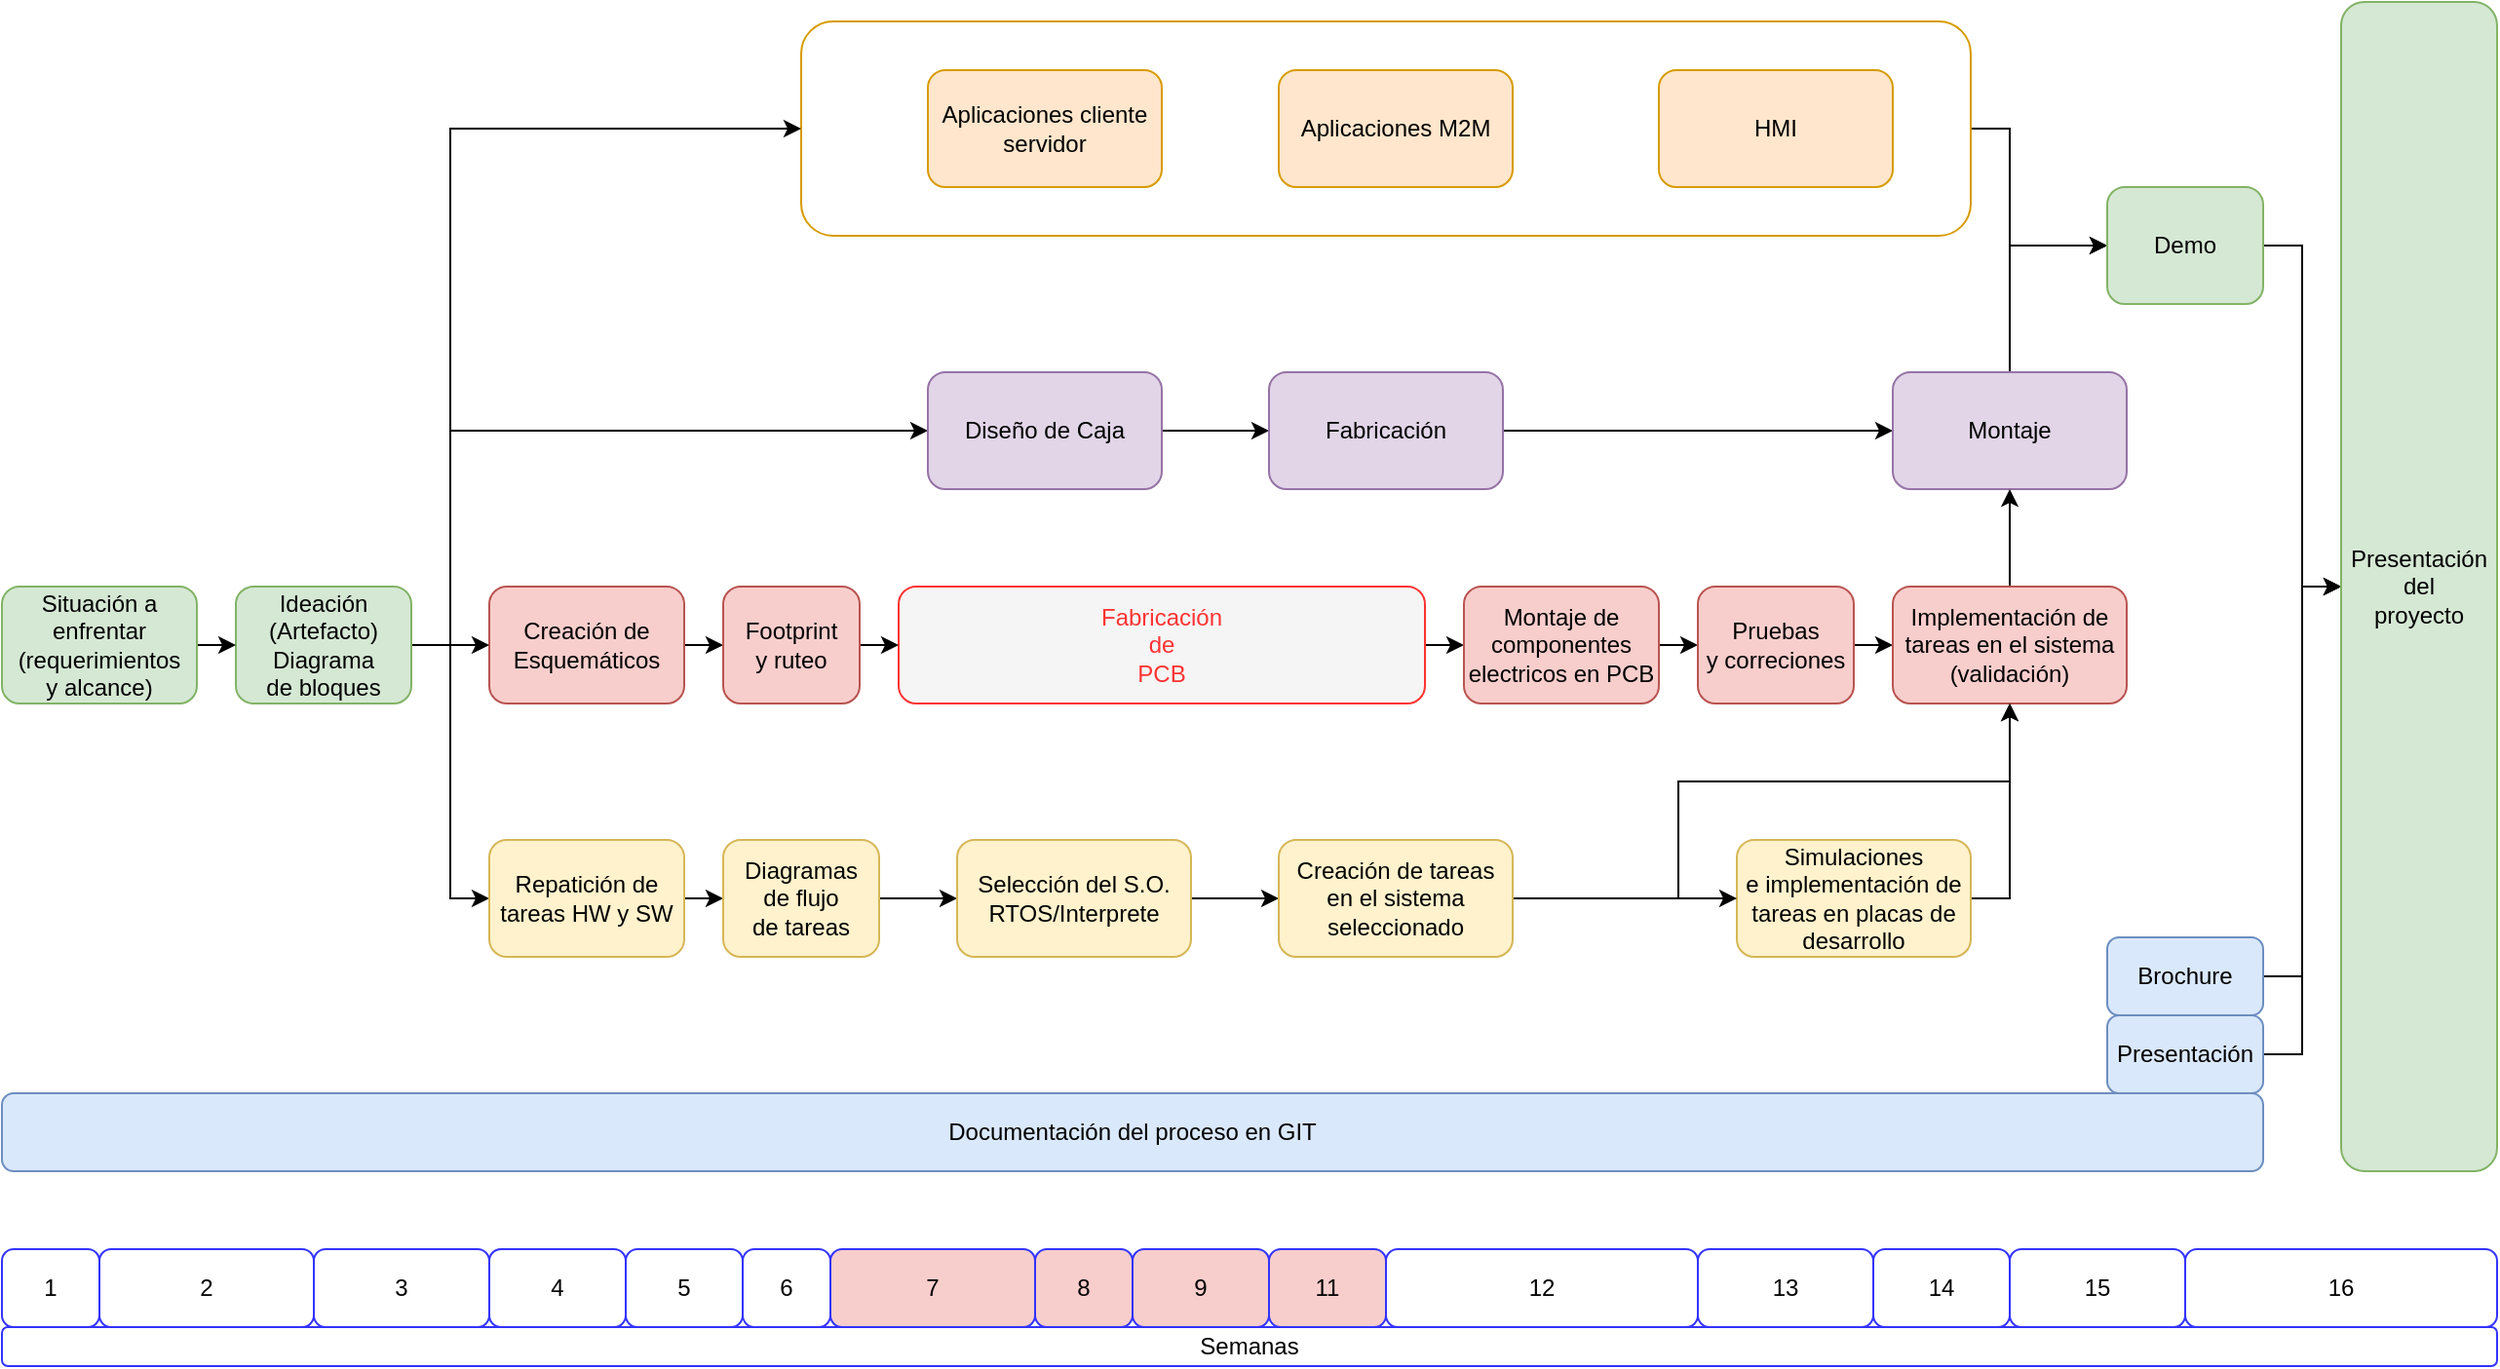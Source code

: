 <mxfile version="15.4.0" type="device"><diagram id="yIVfuxdvVqwUNeL6nfYk" name="Page-1"><mxGraphModel dx="1420" dy="958" grid="1" gridSize="10" guides="1" tooltips="1" connect="1" arrows="1" fold="1" page="1" pageScale="1" pageWidth="1100" pageHeight="850" math="0" shadow="0"><root><mxCell id="0"/><mxCell id="1" parent="0"/><mxCell id="ePUCAlKHX1bpy0kAzRh9-91" style="edgeStyle=orthogonalEdgeStyle;rounded=0;orthogonalLoop=1;jettySize=auto;html=1;exitX=1;exitY=0.5;exitDx=0;exitDy=0;entryX=0;entryY=0.5;entryDx=0;entryDy=0;" parent="1" source="ePUCAlKHX1bpy0kAzRh9-66" target="ePUCAlKHX1bpy0kAzRh9-11" edge="1"><mxGeometry relative="1" as="geometry"><Array as="points"><mxPoint x="1060" y="95"/><mxPoint x="1060" y="155"/></Array></mxGeometry></mxCell><mxCell id="ePUCAlKHX1bpy0kAzRh9-66" value="" style="rounded=1;whiteSpace=wrap;html=1;fillColor=none;strokeColor=#d79b00;" parent="1" vertex="1"><mxGeometry x="440" y="40" width="600" height="110" as="geometry"/></mxCell><mxCell id="ePUCAlKHX1bpy0kAzRh9-25" style="edgeStyle=orthogonalEdgeStyle;rounded=0;orthogonalLoop=1;jettySize=auto;html=1;exitX=1;exitY=0.5;exitDx=0;exitDy=0;entryX=0;entryY=0.5;entryDx=0;entryDy=0;" parent="1" source="ePUCAlKHX1bpy0kAzRh9-1" target="ePUCAlKHX1bpy0kAzRh9-9" edge="1"><mxGeometry relative="1" as="geometry"/></mxCell><mxCell id="ePUCAlKHX1bpy0kAzRh9-1" value="Fabricación&lt;br&gt;de&lt;br&gt;PCB" style="rounded=1;whiteSpace=wrap;html=1;fillColor=#f5f5f5;strokeColor=#FF3333;fontColor=#FF3333;" parent="1" vertex="1"><mxGeometry x="490" y="330" width="270" height="60" as="geometry"/></mxCell><mxCell id="ePUCAlKHX1bpy0kAzRh9-23" style="edgeStyle=orthogonalEdgeStyle;rounded=0;orthogonalLoop=1;jettySize=auto;html=1;exitX=1;exitY=0.5;exitDx=0;exitDy=0;entryX=0;entryY=0.5;entryDx=0;entryDy=0;" parent="1" source="ePUCAlKHX1bpy0kAzRh9-2" target="ePUCAlKHX1bpy0kAzRh9-3" edge="1"><mxGeometry relative="1" as="geometry"/></mxCell><mxCell id="ePUCAlKHX1bpy0kAzRh9-2" value="Creación de&lt;br&gt;Esquemáticos" style="rounded=1;whiteSpace=wrap;html=1;fillColor=#f8cecc;strokeColor=#b85450;" parent="1" vertex="1"><mxGeometry x="280" y="330" width="100" height="60" as="geometry"/></mxCell><mxCell id="ePUCAlKHX1bpy0kAzRh9-24" style="edgeStyle=orthogonalEdgeStyle;rounded=0;orthogonalLoop=1;jettySize=auto;html=1;exitX=1;exitY=0.5;exitDx=0;exitDy=0;entryX=0;entryY=0.5;entryDx=0;entryDy=0;" parent="1" source="ePUCAlKHX1bpy0kAzRh9-3" target="ePUCAlKHX1bpy0kAzRh9-1" edge="1"><mxGeometry relative="1" as="geometry"/></mxCell><mxCell id="ePUCAlKHX1bpy0kAzRh9-3" value="Footprint&lt;br&gt;y ruteo" style="rounded=1;whiteSpace=wrap;html=1;fillColor=#f8cecc;strokeColor=#b85450;" parent="1" vertex="1"><mxGeometry x="400" y="330" width="70" height="60" as="geometry"/></mxCell><mxCell id="ePUCAlKHX1bpy0kAzRh9-93" style="edgeStyle=orthogonalEdgeStyle;rounded=0;orthogonalLoop=1;jettySize=auto;html=1;exitX=1;exitY=0.5;exitDx=0;exitDy=0;entryX=0;entryY=0.5;entryDx=0;entryDy=0;" parent="1" source="ePUCAlKHX1bpy0kAzRh9-4" target="ePUCAlKHX1bpy0kAzRh9-85" edge="1"><mxGeometry relative="1" as="geometry"/></mxCell><mxCell id="ePUCAlKHX1bpy0kAzRh9-4" value="Brochure" style="rounded=1;whiteSpace=wrap;html=1;fillColor=#dae8fc;strokeColor=#6c8ebf;" parent="1" vertex="1"><mxGeometry x="1110" y="510" width="80" height="40" as="geometry"/></mxCell><mxCell id="ePUCAlKHX1bpy0kAzRh9-31" style="edgeStyle=orthogonalEdgeStyle;rounded=0;orthogonalLoop=1;jettySize=auto;html=1;exitX=1;exitY=0.5;exitDx=0;exitDy=0;entryX=0;entryY=0.5;entryDx=0;entryDy=0;" parent="1" source="ePUCAlKHX1bpy0kAzRh9-5" target="ePUCAlKHX1bpy0kAzRh9-2" edge="1"><mxGeometry relative="1" as="geometry"/></mxCell><mxCell id="ePUCAlKHX1bpy0kAzRh9-39" style="edgeStyle=orthogonalEdgeStyle;rounded=0;orthogonalLoop=1;jettySize=auto;html=1;exitX=1;exitY=0.5;exitDx=0;exitDy=0;entryX=0;entryY=0.5;entryDx=0;entryDy=0;" parent="1" source="ePUCAlKHX1bpy0kAzRh9-5" target="ePUCAlKHX1bpy0kAzRh9-6" edge="1"><mxGeometry relative="1" as="geometry"><Array as="points"><mxPoint x="260" y="360"/><mxPoint x="260" y="250"/></Array></mxGeometry></mxCell><mxCell id="ePUCAlKHX1bpy0kAzRh9-40" style="edgeStyle=orthogonalEdgeStyle;rounded=0;orthogonalLoop=1;jettySize=auto;html=1;exitX=1;exitY=0.5;exitDx=0;exitDy=0;entryX=0;entryY=0.5;entryDx=0;entryDy=0;" parent="1" source="ePUCAlKHX1bpy0kAzRh9-5" target="ePUCAlKHX1bpy0kAzRh9-12" edge="1"><mxGeometry relative="1" as="geometry"><Array as="points"><mxPoint x="260" y="360"/><mxPoint x="260" y="490"/></Array></mxGeometry></mxCell><mxCell id="ePUCAlKHX1bpy0kAzRh9-69" style="edgeStyle=orthogonalEdgeStyle;rounded=0;orthogonalLoop=1;jettySize=auto;html=1;exitX=1;exitY=0.5;exitDx=0;exitDy=0;entryX=0;entryY=0.5;entryDx=0;entryDy=0;" parent="1" source="ePUCAlKHX1bpy0kAzRh9-5" target="ePUCAlKHX1bpy0kAzRh9-66" edge="1"><mxGeometry relative="1" as="geometry"><Array as="points"><mxPoint x="260" y="360"/><mxPoint x="260" y="95"/></Array></mxGeometry></mxCell><mxCell id="ePUCAlKHX1bpy0kAzRh9-5" value="Ideación&lt;br&gt;(Artefacto)&lt;br&gt;Diagrama&lt;br&gt;de bloques" style="rounded=1;whiteSpace=wrap;html=1;fillColor=#d5e8d4;strokeColor=#82b366;" parent="1" vertex="1"><mxGeometry x="150" y="330" width="90" height="60" as="geometry"/></mxCell><mxCell id="ePUCAlKHX1bpy0kAzRh9-30" style="edgeStyle=orthogonalEdgeStyle;rounded=0;orthogonalLoop=1;jettySize=auto;html=1;exitX=1;exitY=0.5;exitDx=0;exitDy=0;entryX=0;entryY=0.5;entryDx=0;entryDy=0;" parent="1" source="ePUCAlKHX1bpy0kAzRh9-6" target="ePUCAlKHX1bpy0kAzRh9-7" edge="1"><mxGeometry relative="1" as="geometry"/></mxCell><mxCell id="ePUCAlKHX1bpy0kAzRh9-6" value="Diseño de Caja" style="rounded=1;whiteSpace=wrap;html=1;fillColor=#e1d5e7;strokeColor=#9673a6;" parent="1" vertex="1"><mxGeometry x="505" y="220" width="120" height="60" as="geometry"/></mxCell><mxCell id="ePUCAlKHX1bpy0kAzRh9-29" style="edgeStyle=orthogonalEdgeStyle;rounded=0;orthogonalLoop=1;jettySize=auto;html=1;exitX=1;exitY=0.5;exitDx=0;exitDy=0;entryX=0;entryY=0.5;entryDx=0;entryDy=0;" parent="1" source="ePUCAlKHX1bpy0kAzRh9-7" target="ePUCAlKHX1bpy0kAzRh9-8" edge="1"><mxGeometry relative="1" as="geometry"/></mxCell><mxCell id="ePUCAlKHX1bpy0kAzRh9-7" value="Fabricación" style="rounded=1;whiteSpace=wrap;html=1;fillColor=#e1d5e7;strokeColor=#9673a6;" parent="1" vertex="1"><mxGeometry x="680" y="220" width="120" height="60" as="geometry"/></mxCell><mxCell id="ePUCAlKHX1bpy0kAzRh9-68" style="edgeStyle=orthogonalEdgeStyle;rounded=0;orthogonalLoop=1;jettySize=auto;html=1;exitX=0.5;exitY=0;exitDx=0;exitDy=0;entryX=0;entryY=0.5;entryDx=0;entryDy=0;" parent="1" source="ePUCAlKHX1bpy0kAzRh9-8" target="ePUCAlKHX1bpy0kAzRh9-11" edge="1"><mxGeometry relative="1" as="geometry"><mxPoint x="1170" y="250" as="targetPoint"/></mxGeometry></mxCell><mxCell id="ePUCAlKHX1bpy0kAzRh9-8" value="Montaje" style="rounded=1;whiteSpace=wrap;html=1;fillColor=#e1d5e7;strokeColor=#9673a6;" parent="1" vertex="1"><mxGeometry x="1000" y="220" width="120" height="60" as="geometry"/></mxCell><mxCell id="ePUCAlKHX1bpy0kAzRh9-27" style="edgeStyle=orthogonalEdgeStyle;rounded=0;orthogonalLoop=1;jettySize=auto;html=1;exitX=1;exitY=0.5;exitDx=0;exitDy=0;entryX=0;entryY=0.5;entryDx=0;entryDy=0;" parent="1" source="ePUCAlKHX1bpy0kAzRh9-9" target="ePUCAlKHX1bpy0kAzRh9-26" edge="1"><mxGeometry relative="1" as="geometry"/></mxCell><mxCell id="ePUCAlKHX1bpy0kAzRh9-9" value="Montaje de&lt;br&gt;componentes&lt;br&gt;electricos en PCB" style="rounded=1;whiteSpace=wrap;html=1;fillColor=#f8cecc;strokeColor=#b85450;" parent="1" vertex="1"><mxGeometry x="780" y="330" width="100" height="60" as="geometry"/></mxCell><mxCell id="ePUCAlKHX1bpy0kAzRh9-10" value="Documentación del proceso en GIT" style="rounded=1;whiteSpace=wrap;html=1;fillColor=#dae8fc;strokeColor=#6c8ebf;" parent="1" vertex="1"><mxGeometry x="30" y="590" width="1160" height="40" as="geometry"/></mxCell><mxCell id="ePUCAlKHX1bpy0kAzRh9-92" style="edgeStyle=orthogonalEdgeStyle;rounded=0;orthogonalLoop=1;jettySize=auto;html=1;exitX=1;exitY=0.5;exitDx=0;exitDy=0;" parent="1" source="ePUCAlKHX1bpy0kAzRh9-11" target="ePUCAlKHX1bpy0kAzRh9-85" edge="1"><mxGeometry relative="1" as="geometry"/></mxCell><mxCell id="ePUCAlKHX1bpy0kAzRh9-11" value="Demo" style="rounded=1;whiteSpace=wrap;html=1;fillColor=#d5e8d4;strokeColor=#82b366;" parent="1" vertex="1"><mxGeometry x="1110" y="125" width="80" height="60" as="geometry"/></mxCell><mxCell id="ePUCAlKHX1bpy0kAzRh9-34" style="edgeStyle=orthogonalEdgeStyle;rounded=0;orthogonalLoop=1;jettySize=auto;html=1;exitX=1;exitY=0.5;exitDx=0;exitDy=0;entryX=0;entryY=0.5;entryDx=0;entryDy=0;" parent="1" source="ePUCAlKHX1bpy0kAzRh9-12" target="ePUCAlKHX1bpy0kAzRh9-13" edge="1"><mxGeometry relative="1" as="geometry"/></mxCell><mxCell id="ePUCAlKHX1bpy0kAzRh9-12" value="Repatición de&lt;br&gt;tareas HW y SW" style="rounded=1;whiteSpace=wrap;html=1;fillColor=#fff2cc;strokeColor=#d6b656;" parent="1" vertex="1"><mxGeometry x="280" y="460" width="100" height="60" as="geometry"/></mxCell><mxCell id="ePUCAlKHX1bpy0kAzRh9-36" style="edgeStyle=orthogonalEdgeStyle;rounded=0;orthogonalLoop=1;jettySize=auto;html=1;exitX=1;exitY=0.5;exitDx=0;exitDy=0;entryX=0;entryY=0.5;entryDx=0;entryDy=0;" parent="1" source="ePUCAlKHX1bpy0kAzRh9-13" target="ePUCAlKHX1bpy0kAzRh9-14" edge="1"><mxGeometry relative="1" as="geometry"/></mxCell><mxCell id="ePUCAlKHX1bpy0kAzRh9-13" value="Diagramas&lt;br&gt;de flujo&lt;br&gt;de tareas" style="rounded=1;whiteSpace=wrap;html=1;fillColor=#fff2cc;strokeColor=#d6b656;" parent="1" vertex="1"><mxGeometry x="400" y="460" width="80" height="60" as="geometry"/></mxCell><mxCell id="ePUCAlKHX1bpy0kAzRh9-54" style="edgeStyle=orthogonalEdgeStyle;rounded=0;orthogonalLoop=1;jettySize=auto;html=1;exitX=1;exitY=0.5;exitDx=0;exitDy=0;entryX=0;entryY=0.5;entryDx=0;entryDy=0;" parent="1" source="ePUCAlKHX1bpy0kAzRh9-14" target="ePUCAlKHX1bpy0kAzRh9-49" edge="1"><mxGeometry relative="1" as="geometry"/></mxCell><mxCell id="ePUCAlKHX1bpy0kAzRh9-14" value="Selección del S.O.&lt;br&gt;RTOS/Interprete" style="rounded=1;whiteSpace=wrap;html=1;fillColor=#fff2cc;strokeColor=#d6b656;" parent="1" vertex="1"><mxGeometry x="520" y="460" width="120" height="60" as="geometry"/></mxCell><mxCell id="ePUCAlKHX1bpy0kAzRh9-50" style="edgeStyle=orthogonalEdgeStyle;rounded=0;orthogonalLoop=1;jettySize=auto;html=1;exitX=1;exitY=0.5;exitDx=0;exitDy=0;entryX=0;entryY=0.5;entryDx=0;entryDy=0;" parent="1" source="ePUCAlKHX1bpy0kAzRh9-26" target="ePUCAlKHX1bpy0kAzRh9-43" edge="1"><mxGeometry relative="1" as="geometry"/></mxCell><mxCell id="ePUCAlKHX1bpy0kAzRh9-26" value="Pruebas&lt;br&gt;y correciones" style="rounded=1;whiteSpace=wrap;html=1;fillColor=#f8cecc;strokeColor=#b85450;" parent="1" vertex="1"><mxGeometry x="900" y="330" width="80" height="60" as="geometry"/></mxCell><mxCell id="ePUCAlKHX1bpy0kAzRh9-94" style="edgeStyle=orthogonalEdgeStyle;rounded=0;orthogonalLoop=1;jettySize=auto;html=1;exitX=1;exitY=0.5;exitDx=0;exitDy=0;entryX=0;entryY=0.5;entryDx=0;entryDy=0;" parent="1" source="ePUCAlKHX1bpy0kAzRh9-42" target="ePUCAlKHX1bpy0kAzRh9-85" edge="1"><mxGeometry relative="1" as="geometry"/></mxCell><mxCell id="ePUCAlKHX1bpy0kAzRh9-42" value="Presentación" style="rounded=1;whiteSpace=wrap;html=1;fillColor=#dae8fc;strokeColor=#6c8ebf;" parent="1" vertex="1"><mxGeometry x="1110" y="550" width="80" height="40" as="geometry"/></mxCell><mxCell id="ePUCAlKHX1bpy0kAzRh9-51" style="edgeStyle=orthogonalEdgeStyle;rounded=0;orthogonalLoop=1;jettySize=auto;html=1;exitX=0.5;exitY=0;exitDx=0;exitDy=0;entryX=0.5;entryY=1;entryDx=0;entryDy=0;" parent="1" source="ePUCAlKHX1bpy0kAzRh9-43" target="ePUCAlKHX1bpy0kAzRh9-8" edge="1"><mxGeometry relative="1" as="geometry"/></mxCell><mxCell id="ePUCAlKHX1bpy0kAzRh9-43" value="Implementación de tareas en el sistema&lt;br&gt;(validación)" style="rounded=1;whiteSpace=wrap;html=1;fillColor=#f8cecc;strokeColor=#b85450;" parent="1" vertex="1"><mxGeometry x="1000" y="330" width="120" height="60" as="geometry"/></mxCell><mxCell id="ePUCAlKHX1bpy0kAzRh9-52" style="edgeStyle=orthogonalEdgeStyle;rounded=0;orthogonalLoop=1;jettySize=auto;html=1;exitX=1;exitY=0.5;exitDx=0;exitDy=0;entryX=0.5;entryY=1;entryDx=0;entryDy=0;" parent="1" source="ePUCAlKHX1bpy0kAzRh9-47" target="ePUCAlKHX1bpy0kAzRh9-43" edge="1"><mxGeometry relative="1" as="geometry"/></mxCell><mxCell id="ePUCAlKHX1bpy0kAzRh9-47" value="Simulaciones&lt;br&gt;e implementación de tareas en placas de desarrollo" style="rounded=1;whiteSpace=wrap;html=1;fillColor=#fff2cc;strokeColor=#d6b656;" parent="1" vertex="1"><mxGeometry x="920" y="460" width="120" height="60" as="geometry"/></mxCell><mxCell id="ePUCAlKHX1bpy0kAzRh9-53" style="edgeStyle=orthogonalEdgeStyle;rounded=0;orthogonalLoop=1;jettySize=auto;html=1;exitX=1;exitY=0.5;exitDx=0;exitDy=0;entryX=0;entryY=0.5;entryDx=0;entryDy=0;" parent="1" source="ePUCAlKHX1bpy0kAzRh9-49" target="ePUCAlKHX1bpy0kAzRh9-47" edge="1"><mxGeometry relative="1" as="geometry"/></mxCell><mxCell id="ePUCAlKHX1bpy0kAzRh9-59" style="edgeStyle=orthogonalEdgeStyle;rounded=0;orthogonalLoop=1;jettySize=auto;html=1;exitX=1;exitY=0.5;exitDx=0;exitDy=0;entryX=0.5;entryY=1;entryDx=0;entryDy=0;" parent="1" source="ePUCAlKHX1bpy0kAzRh9-49" target="ePUCAlKHX1bpy0kAzRh9-43" edge="1"><mxGeometry relative="1" as="geometry"><Array as="points"><mxPoint x="890" y="490"/><mxPoint x="890" y="430"/><mxPoint x="1060" y="430"/></Array></mxGeometry></mxCell><mxCell id="ePUCAlKHX1bpy0kAzRh9-49" value="Creación de tareas&lt;br&gt;en el sistema seleccionado" style="rounded=1;whiteSpace=wrap;html=1;fillColor=#fff2cc;strokeColor=#d6b656;" parent="1" vertex="1"><mxGeometry x="685" y="460" width="120" height="60" as="geometry"/></mxCell><mxCell id="ePUCAlKHX1bpy0kAzRh9-62" value="Aplicaciones cliente servidor" style="rounded=1;whiteSpace=wrap;html=1;fillColor=#ffe6cc;strokeColor=#d79b00;" parent="1" vertex="1"><mxGeometry x="505" y="65" width="120" height="60" as="geometry"/></mxCell><mxCell id="ePUCAlKHX1bpy0kAzRh9-63" value="Aplicaciones M2M" style="rounded=1;whiteSpace=wrap;html=1;fillColor=#ffe6cc;strokeColor=#d79b00;" parent="1" vertex="1"><mxGeometry x="685" y="65" width="120" height="60" as="geometry"/></mxCell><mxCell id="ePUCAlKHX1bpy0kAzRh9-65" value="HMI" style="rounded=1;whiteSpace=wrap;html=1;fillColor=#ffe6cc;strokeColor=#d79b00;" parent="1" vertex="1"><mxGeometry x="880" y="65" width="120" height="60" as="geometry"/></mxCell><mxCell id="ePUCAlKHX1bpy0kAzRh9-70" value="1" style="rounded=1;whiteSpace=wrap;html=1;fillColor=default;strokeColor=#3333FF;" parent="1" vertex="1"><mxGeometry x="30" y="670" width="50" height="40" as="geometry"/></mxCell><mxCell id="ePUCAlKHX1bpy0kAzRh9-71" value="2" style="rounded=1;whiteSpace=wrap;html=1;fillColor=default;strokeColor=#3333FF;" parent="1" vertex="1"><mxGeometry x="80" y="670" width="110" height="40" as="geometry"/></mxCell><mxCell id="ePUCAlKHX1bpy0kAzRh9-72" value="3" style="rounded=1;whiteSpace=wrap;html=1;fillColor=default;strokeColor=#3333FF;" parent="1" vertex="1"><mxGeometry x="190" y="670" width="90" height="40" as="geometry"/></mxCell><mxCell id="ePUCAlKHX1bpy0kAzRh9-73" value="4" style="rounded=1;whiteSpace=wrap;html=1;fillColor=default;strokeColor=#3333FF;" parent="1" vertex="1"><mxGeometry x="280" y="670" width="70" height="40" as="geometry"/></mxCell><mxCell id="ePUCAlKHX1bpy0kAzRh9-74" value="5" style="rounded=1;whiteSpace=wrap;html=1;fillColor=default;strokeColor=#3333FF;" parent="1" vertex="1"><mxGeometry x="350" y="670" width="60" height="40" as="geometry"/></mxCell><mxCell id="ePUCAlKHX1bpy0kAzRh9-75" value="6" style="rounded=1;whiteSpace=wrap;html=1;fillColor=default;strokeColor=#3333FF;" parent="1" vertex="1"><mxGeometry x="410" y="670" width="45" height="40" as="geometry"/></mxCell><mxCell id="ePUCAlKHX1bpy0kAzRh9-76" value="7" style="rounded=1;whiteSpace=wrap;html=1;fillColor=#f8cecc;strokeColor=#3333FF;" parent="1" vertex="1"><mxGeometry x="455" y="670" width="105" height="40" as="geometry"/></mxCell><mxCell id="ePUCAlKHX1bpy0kAzRh9-77" value="8" style="rounded=1;whiteSpace=wrap;html=1;fillColor=#f8cecc;strokeColor=#3333FF;" parent="1" vertex="1"><mxGeometry x="560" y="670" width="50" height="40" as="geometry"/></mxCell><mxCell id="ePUCAlKHX1bpy0kAzRh9-78" value="9" style="rounded=1;whiteSpace=wrap;html=1;fillColor=#f8cecc;strokeColor=#3333FF;" parent="1" vertex="1"><mxGeometry x="610" y="670" width="70" height="40" as="geometry"/></mxCell><mxCell id="ePUCAlKHX1bpy0kAzRh9-79" value="11" style="rounded=1;whiteSpace=wrap;html=1;fillColor=#f8cecc;strokeColor=#3333FF;" parent="1" vertex="1"><mxGeometry x="680" y="670" width="60" height="40" as="geometry"/></mxCell><mxCell id="ePUCAlKHX1bpy0kAzRh9-80" value="12" style="rounded=1;whiteSpace=wrap;html=1;fillColor=default;strokeColor=#3333FF;" parent="1" vertex="1"><mxGeometry x="740" y="670" width="160" height="40" as="geometry"/></mxCell><mxCell id="ePUCAlKHX1bpy0kAzRh9-81" value="13" style="rounded=1;whiteSpace=wrap;html=1;fillColor=default;strokeColor=#3333FF;" parent="1" vertex="1"><mxGeometry x="900" y="670" width="90" height="40" as="geometry"/></mxCell><mxCell id="ePUCAlKHX1bpy0kAzRh9-82" value="14" style="rounded=1;whiteSpace=wrap;html=1;fillColor=default;strokeColor=#3333FF;" parent="1" vertex="1"><mxGeometry x="990" y="670" width="70" height="40" as="geometry"/></mxCell><mxCell id="ePUCAlKHX1bpy0kAzRh9-83" value="15" style="rounded=1;whiteSpace=wrap;html=1;fillColor=default;strokeColor=#3333FF;" parent="1" vertex="1"><mxGeometry x="1060" y="670" width="90" height="40" as="geometry"/></mxCell><mxCell id="ePUCAlKHX1bpy0kAzRh9-84" value="16" style="rounded=1;whiteSpace=wrap;html=1;fillColor=default;strokeColor=#3333FF;" parent="1" vertex="1"><mxGeometry x="1150" y="670" width="160" height="40" as="geometry"/></mxCell><mxCell id="ePUCAlKHX1bpy0kAzRh9-85" value="Presentación&lt;br&gt;del&lt;br&gt;proyecto" style="rounded=1;whiteSpace=wrap;html=1;fillColor=#d5e8d4;strokeColor=#82b366;" parent="1" vertex="1"><mxGeometry x="1230" y="30" width="80" height="600" as="geometry"/></mxCell><mxCell id="ePUCAlKHX1bpy0kAzRh9-96" value="Semanas" style="rounded=1;whiteSpace=wrap;html=1;fillColor=default;strokeColor=#3333FF;" parent="1" vertex="1"><mxGeometry x="30" y="710" width="1280" height="20" as="geometry"/></mxCell><mxCell id="ePUCAlKHX1bpy0kAzRh9-98" style="edgeStyle=orthogonalEdgeStyle;rounded=0;orthogonalLoop=1;jettySize=auto;html=1;exitX=1;exitY=0.5;exitDx=0;exitDy=0;entryX=0;entryY=0.5;entryDx=0;entryDy=0;fontColor=#FF3333;" parent="1" source="ePUCAlKHX1bpy0kAzRh9-97" target="ePUCAlKHX1bpy0kAzRh9-5" edge="1"><mxGeometry relative="1" as="geometry"/></mxCell><mxCell id="ePUCAlKHX1bpy0kAzRh9-97" value="Situación a enfrentar&lt;br&gt;(requerimientos&lt;br&gt;y alcance)" style="rounded=1;whiteSpace=wrap;html=1;fillColor=#d5e8d4;strokeColor=#82b366;" parent="1" vertex="1"><mxGeometry x="30" y="330" width="100" height="60" as="geometry"/></mxCell></root></mxGraphModel></diagram></mxfile>